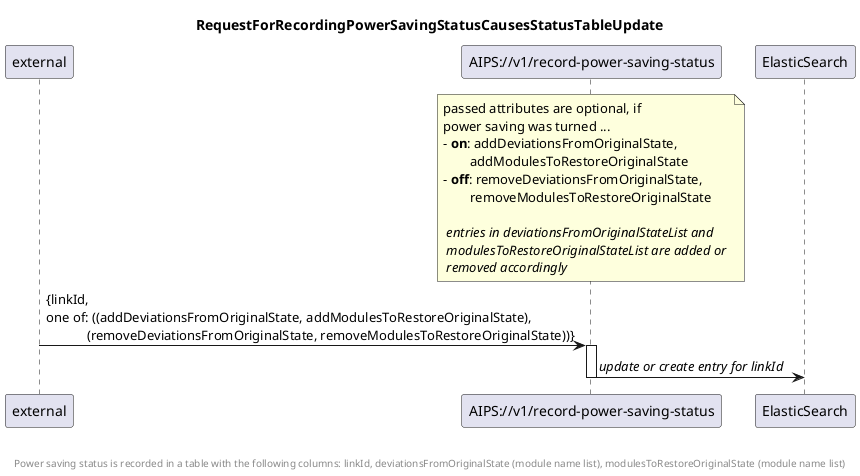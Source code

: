 @startuml 700_recordPowerSavingStatus
skinparam responseMessageBelowArrow true

title
RequestForRecordingPowerSavingStatusCausesStatusTableUpdate
end title

participant "external" as requestor
participant "AIPS://v1/record-power-saving-status" as rpss
participant "ElasticSearch" as es


note over rpss
  passed attributes are optional, if
  power saving was turned ...
  - <b>on</b>: addDeviationsFromOriginalState, 
          addModulesToRestoreOriginalState
  - <b>off</b>: removeDeviationsFromOriginalState, 
          removeModulesToRestoreOriginalState

   <i>entries in deviationsFromOriginalStateList and</i>
   <i>modulesToRestoreOriginalStateList are added or</i> 
   <i>removed accordingly</i>
end note

requestor -> rpss: {linkId, \none of: ((addDeviationsFromOriginalState, addModulesToRestoreOriginalState), \n            (removeDeviationsFromOriginalState, removeModulesToRestoreOriginalState))}
activate rpss

rpss -> es: <i>update or create entry for linkId</i>

deactivate rpss 

footer \n\nPower saving status is recorded in a table with the following columns: linkId, deviationsFromOriginalState (module name list), modulesToRestoreOriginalState (module name list)


@enduml